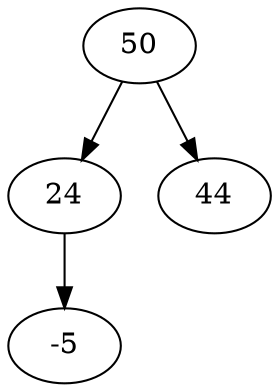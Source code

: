 digraph
{
	index_0 [label ="50"];
	index_1 [label ="24"];
	index_2 [label ="44"];
	index_3 [label ="-5"];
	index_0 -> index_1;
	index_0 -> index_2;
	index_1 -> index_3;
}
